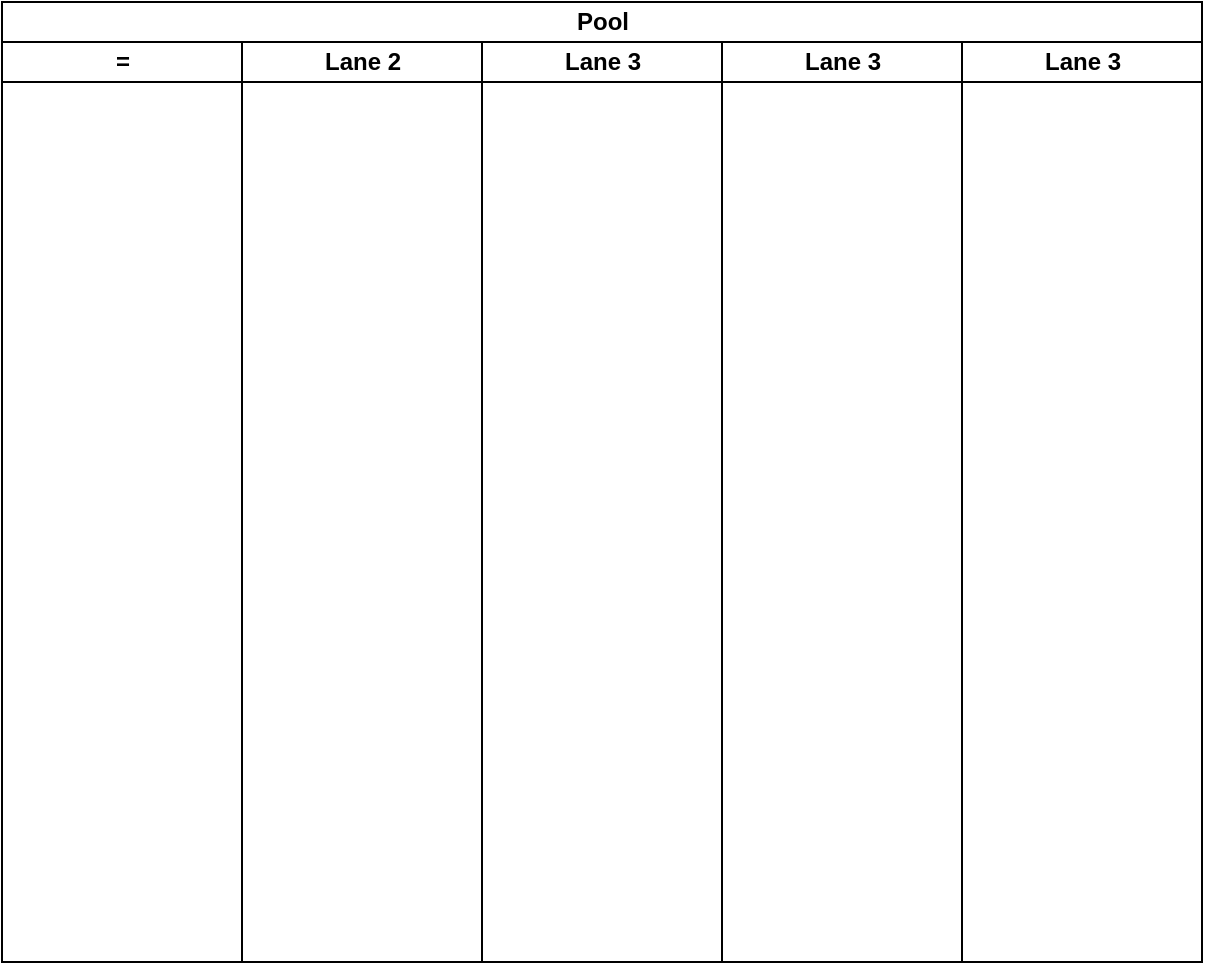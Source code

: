 <mxfile version="12.7.6" type="github">
  <diagram id="A04N61mchk_1eaoA9pmB" name="Page-1">
    <mxGraphModel dx="950" dy="496" grid="1" gridSize="10" guides="1" tooltips="1" connect="1" arrows="1" fold="1" page="1" pageScale="1" pageWidth="827" pageHeight="1169" math="0" shadow="0">
      <root>
        <mxCell id="0" />
        <mxCell id="1" parent="0" />
        <mxCell id="KUp_mzP3VPPAdqyAgSxF-1" value="Pool" style="swimlane;html=1;childLayout=stackLayout;resizeParent=1;resizeParentMax=0;startSize=20;" vertex="1" parent="1">
          <mxGeometry x="50" y="90" width="600" height="480" as="geometry">
            <mxRectangle x="50" y="90" width="60" height="20" as="alternateBounds" />
          </mxGeometry>
        </mxCell>
        <mxCell id="KUp_mzP3VPPAdqyAgSxF-2" value="=" style="swimlane;html=1;startSize=20;" vertex="1" parent="KUp_mzP3VPPAdqyAgSxF-1">
          <mxGeometry y="20" width="120" height="460" as="geometry" />
        </mxCell>
        <mxCell id="KUp_mzP3VPPAdqyAgSxF-3" value="Lane 2" style="swimlane;html=1;startSize=20;" vertex="1" parent="KUp_mzP3VPPAdqyAgSxF-1">
          <mxGeometry x="120" y="20" width="120" height="460" as="geometry" />
        </mxCell>
        <mxCell id="KUp_mzP3VPPAdqyAgSxF-4" value="Lane 3" style="swimlane;html=1;startSize=20;" vertex="1" parent="KUp_mzP3VPPAdqyAgSxF-1">
          <mxGeometry x="240" y="20" width="120" height="460" as="geometry" />
        </mxCell>
        <mxCell id="KUp_mzP3VPPAdqyAgSxF-10" value="Lane 3" style="swimlane;html=1;startSize=20;" vertex="1" parent="KUp_mzP3VPPAdqyAgSxF-1">
          <mxGeometry x="360" y="20" width="120" height="460" as="geometry" />
        </mxCell>
        <mxCell id="KUp_mzP3VPPAdqyAgSxF-11" value="Lane 3" style="swimlane;html=1;startSize=20;" vertex="1" parent="KUp_mzP3VPPAdqyAgSxF-1">
          <mxGeometry x="480" y="20" width="120" height="460" as="geometry" />
        </mxCell>
      </root>
    </mxGraphModel>
  </diagram>
</mxfile>
